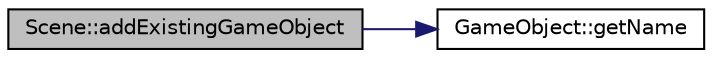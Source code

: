 digraph "Scene::addExistingGameObject"
{
  edge [fontname="Helvetica",fontsize="10",labelfontname="Helvetica",labelfontsize="10"];
  node [fontname="Helvetica",fontsize="10",shape=record];
  rankdir="LR";
  Node0 [label="Scene::addExistingGameObject",height=0.2,width=0.4,color="black", fillcolor="grey75", style="filled", fontcolor="black"];
  Node0 -> Node1 [color="midnightblue",fontsize="10",style="solid",fontname="Helvetica"];
  Node1 [label="GameObject::getName",height=0.2,width=0.4,color="black", fillcolor="white", style="filled",URL="$class_game_object.html#a7a7cc496716e8c8453bd0bb954f2a7ee"];
}
